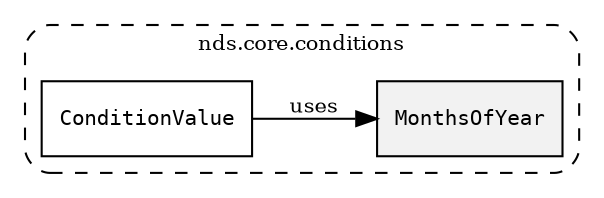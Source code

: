 /**
 * This dot file creates symbol collaboration diagram for MonthsOfYear.
 */
digraph ZSERIO
{
    node [shape=box, fontsize=10];
    rankdir="LR";
    fontsize=10;
    tooltip="MonthsOfYear collaboration diagram";

    subgraph "cluster_nds.core.conditions"
    {
        style="dashed, rounded";
        label="nds.core.conditions";
        tooltip="Package nds.core.conditions";
        href="../../../content/packages/nds.core.conditions.html#Package-nds-core-conditions";
        target="_parent";

        "MonthsOfYear" [style="filled", fillcolor="#0000000D", target="_parent", label=<<font face="monospace"><table align="center" border="0" cellspacing="0" cellpadding="0"><tr><td href="../../../content/packages/nds.core.conditions.html#Structure-MonthsOfYear" title="Structure defined in nds.core.conditions">MonthsOfYear</td></tr></table></font>>];
        "ConditionValue" [target="_parent", label=<<font face="monospace"><table align="center" border="0" cellspacing="0" cellpadding="0"><tr><td href="../../../content/packages/nds.core.conditions.html#Choice-ConditionValue" title="Choice defined in nds.core.conditions">ConditionValue</td></tr></table></font>>];
    }

    "ConditionValue" -> "MonthsOfYear" [label="uses", fontsize=10];
}

